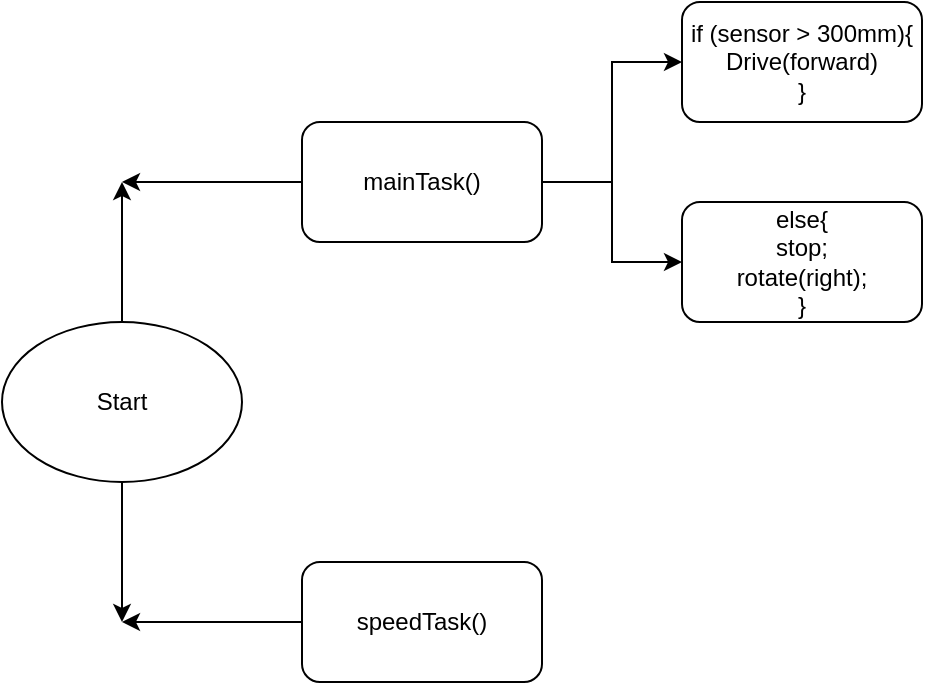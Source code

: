 <mxfile version="20.8.5" type="github">
  <diagram id="Hh9mBltEBBYd4GxImdHt" name="Page-1">
    <mxGraphModel dx="1434" dy="788" grid="1" gridSize="10" guides="1" tooltips="1" connect="1" arrows="1" fold="1" page="1" pageScale="1" pageWidth="850" pageHeight="1100" math="0" shadow="0">
      <root>
        <mxCell id="0" />
        <mxCell id="1" parent="0" />
        <mxCell id="cPJrAUq1hi2ilmZjBuvy-9" style="edgeStyle=orthogonalEdgeStyle;rounded=0;orthogonalLoop=1;jettySize=auto;html=1;" edge="1" parent="1" source="cPJrAUq1hi2ilmZjBuvy-1">
          <mxGeometry relative="1" as="geometry">
            <mxPoint x="130" y="190" as="targetPoint" />
          </mxGeometry>
        </mxCell>
        <mxCell id="cPJrAUq1hi2ilmZjBuvy-11" style="edgeStyle=orthogonalEdgeStyle;rounded=0;orthogonalLoop=1;jettySize=auto;html=1;" edge="1" parent="1" source="cPJrAUq1hi2ilmZjBuvy-1">
          <mxGeometry relative="1" as="geometry">
            <mxPoint x="130" y="410" as="targetPoint" />
          </mxGeometry>
        </mxCell>
        <mxCell id="cPJrAUq1hi2ilmZjBuvy-1" value="Start" style="ellipse;whiteSpace=wrap;html=1;" vertex="1" parent="1">
          <mxGeometry x="70" y="260" width="120" height="80" as="geometry" />
        </mxCell>
        <mxCell id="cPJrAUq1hi2ilmZjBuvy-6" style="edgeStyle=orthogonalEdgeStyle;rounded=0;orthogonalLoop=1;jettySize=auto;html=1;" edge="1" parent="1" source="cPJrAUq1hi2ilmZjBuvy-2" target="cPJrAUq1hi2ilmZjBuvy-5">
          <mxGeometry relative="1" as="geometry" />
        </mxCell>
        <mxCell id="cPJrAUq1hi2ilmZjBuvy-7" style="edgeStyle=orthogonalEdgeStyle;rounded=0;orthogonalLoop=1;jettySize=auto;html=1;" edge="1" parent="1" source="cPJrAUq1hi2ilmZjBuvy-2" target="cPJrAUq1hi2ilmZjBuvy-4">
          <mxGeometry relative="1" as="geometry" />
        </mxCell>
        <mxCell id="cPJrAUq1hi2ilmZjBuvy-10" style="edgeStyle=orthogonalEdgeStyle;rounded=0;orthogonalLoop=1;jettySize=auto;html=1;" edge="1" parent="1" source="cPJrAUq1hi2ilmZjBuvy-2">
          <mxGeometry relative="1" as="geometry">
            <mxPoint x="130" y="190" as="targetPoint" />
          </mxGeometry>
        </mxCell>
        <mxCell id="cPJrAUq1hi2ilmZjBuvy-2" value="mainTask()" style="rounded=1;whiteSpace=wrap;html=1;" vertex="1" parent="1">
          <mxGeometry x="220" y="160" width="120" height="60" as="geometry" />
        </mxCell>
        <mxCell id="cPJrAUq1hi2ilmZjBuvy-12" style="edgeStyle=orthogonalEdgeStyle;rounded=0;orthogonalLoop=1;jettySize=auto;html=1;" edge="1" parent="1" source="cPJrAUq1hi2ilmZjBuvy-3">
          <mxGeometry relative="1" as="geometry">
            <mxPoint x="130" y="410" as="targetPoint" />
          </mxGeometry>
        </mxCell>
        <mxCell id="cPJrAUq1hi2ilmZjBuvy-3" value="speedTask()" style="rounded=1;whiteSpace=wrap;html=1;" vertex="1" parent="1">
          <mxGeometry x="220" y="380" width="120" height="60" as="geometry" />
        </mxCell>
        <mxCell id="cPJrAUq1hi2ilmZjBuvy-4" value="if (sensor &amp;gt; 300mm){&lt;br&gt;Drive(forward)&lt;br&gt;}" style="rounded=1;whiteSpace=wrap;html=1;" vertex="1" parent="1">
          <mxGeometry x="410" y="100" width="120" height="60" as="geometry" />
        </mxCell>
        <mxCell id="cPJrAUq1hi2ilmZjBuvy-5" value="else{&lt;br&gt;stop;&lt;br&gt;rotate(right);&lt;br&gt;}" style="rounded=1;whiteSpace=wrap;html=1;" vertex="1" parent="1">
          <mxGeometry x="410" y="200" width="120" height="60" as="geometry" />
        </mxCell>
      </root>
    </mxGraphModel>
  </diagram>
</mxfile>

